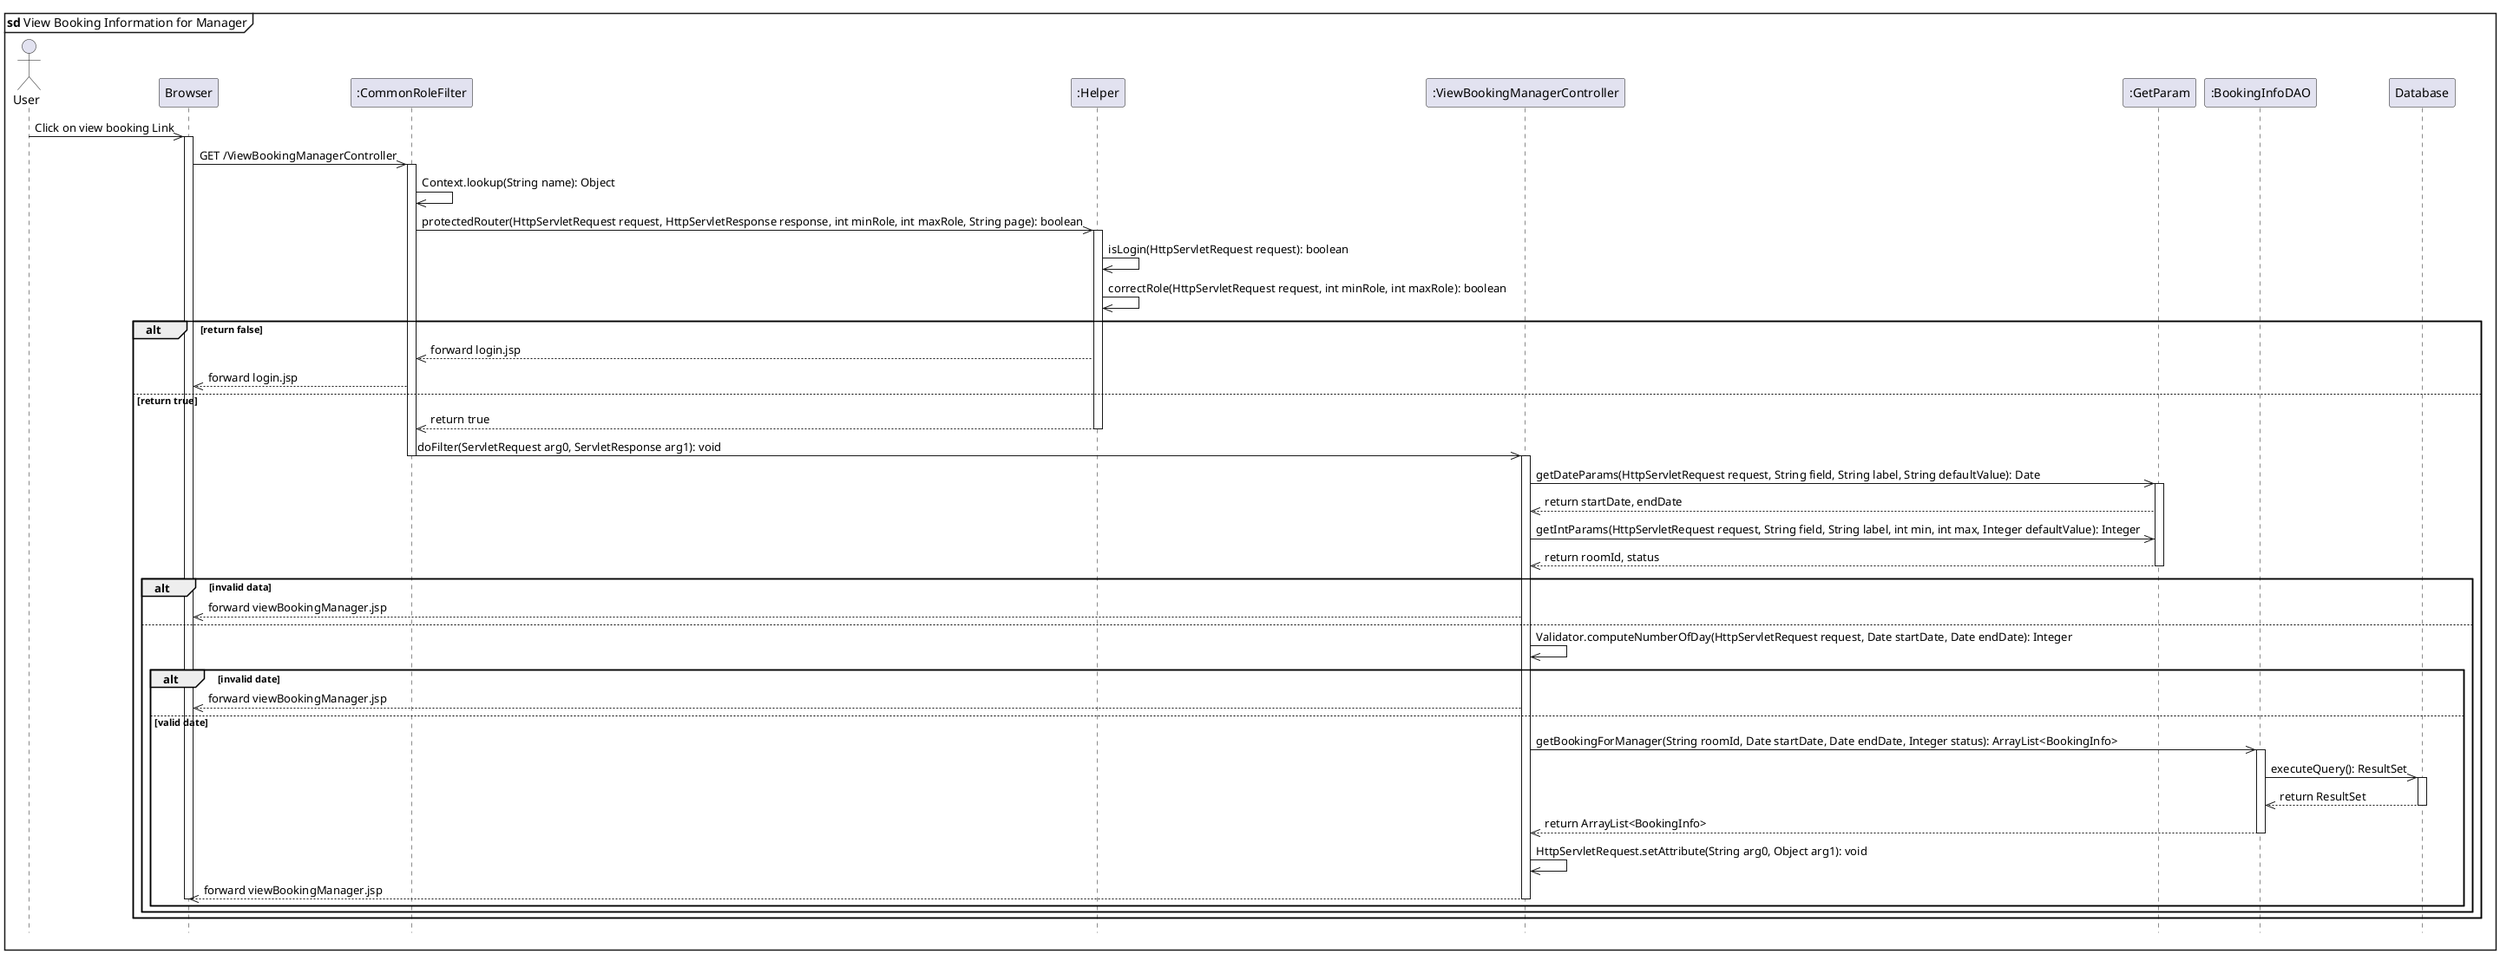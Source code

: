 @startuml viewBookingForManager

hide footbox
mainframe <b>sd</b> View Booking Information for Manager
actor User
participant "Browser" as Browser
participant ":CommonRoleFilter" as CommonRoleFilter
participant ":Helper" as Helper
participant ":ViewBookingManagerController" as ViewBookingManagerController
participant ":GetParam" as GetParam
participant ":BookingInfoDAO" as BookingInfoDAO
participant "Database" as DB

User ->> Browser: Click on view booking Link
activate Browser
Browser ->> CommonRoleFilter: GET /ViewBookingManagerController
activate CommonRoleFilter
CommonRoleFilter ->> CommonRoleFilter: Context.lookup(String name): Object
CommonRoleFilter ->> Helper: protectedRouter(HttpServletRequest request, HttpServletResponse response, int minRole, int maxRole, String page): boolean
activate Helper
Helper ->> Helper: isLogin(HttpServletRequest request): boolean
Helper ->> Helper: correctRole(HttpServletRequest request, int minRole, int maxRole): boolean
alt return false 
    Helper -->> CommonRoleFilter: forward login.jsp
    CommonRoleFilter -->> Browser: forward login.jsp
else return true
    Helper -->> CommonRoleFilter: return true
    deactivate Helper
    CommonRoleFilter ->> ViewBookingManagerController: doFilter(ServletRequest arg0, ServletResponse arg1): void
    deactivate CommonRoleFilter
    activate ViewBookingManagerController
    ViewBookingManagerController ->> GetParam: getDateParams(HttpServletRequest request, String field, String label, String defaultValue): Date
    activate GetParam
    GetParam -->> ViewBookingManagerController:return startDate, endDate 
    ViewBookingManagerController ->> GetParam: getIntParams(HttpServletRequest request, String field, String label, int min, int max, Integer defaultValue): Integer
    GetParam -->> ViewBookingManagerController:return roomId, status
    deactivate GetParam
    alt invalid data 
        ViewBookingManagerController -->> Browser: forward viewBookingManager.jsp
    else 
        ViewBookingManagerController ->> ViewBookingManagerController: Validator.computeNumberOfDay(HttpServletRequest request, Date startDate, Date endDate): Integer
        alt invalid date 
            ViewBookingManagerController -->> Browser: forward viewBookingManager.jsp
        else valid date
            ViewBookingManagerController ->>  BookingInfoDAO: getBookingForManager(String roomId, Date startDate, Date endDate, Integer status): ArrayList<BookingInfo>
            activate BookingInfoDAO
            BookingInfoDAO ->> DB: executeQuery(): ResultSet
            activate DB
            DB -->> BookingInfoDAO: return ResultSet
            deactivate DB
            BookingInfoDAO -->> ViewBookingManagerController: return ArrayList<BookingInfo>
            deactivate BookingInfoDAO
            ViewBookingManagerController ->> ViewBookingManagerController: HttpServletRequest.setAttribute(String arg0, Object arg1): void
            ViewBookingManagerController -->> Browser: forward viewBookingManager.jsp
            deactivate ViewBookingManagerController
            deactivate Browser
        end
    end
end

@enduml